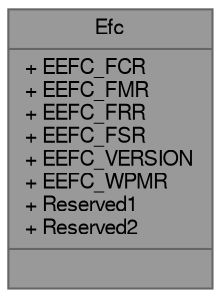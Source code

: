 digraph "Efc"
{
 // LATEX_PDF_SIZE
  bgcolor="transparent";
  edge [fontname=FreeSans,fontsize=10,labelfontname=FreeSans,labelfontsize=10];
  node [fontname=FreeSans,fontsize=10,shape=box,height=0.2,width=0.4];
  Node1 [shape=record,label="{Efc\n|+ EEFC_FCR\l+ EEFC_FMR\l+ EEFC_FRR\l+ EEFC_FSR\l+ EEFC_VERSION\l+ EEFC_WPMR\l+ Reserved1\l+ Reserved2\l|}",height=0.2,width=0.4,color="gray40", fillcolor="grey60", style="filled", fontcolor="black",tooltip="Efc hardware registers."];
}
